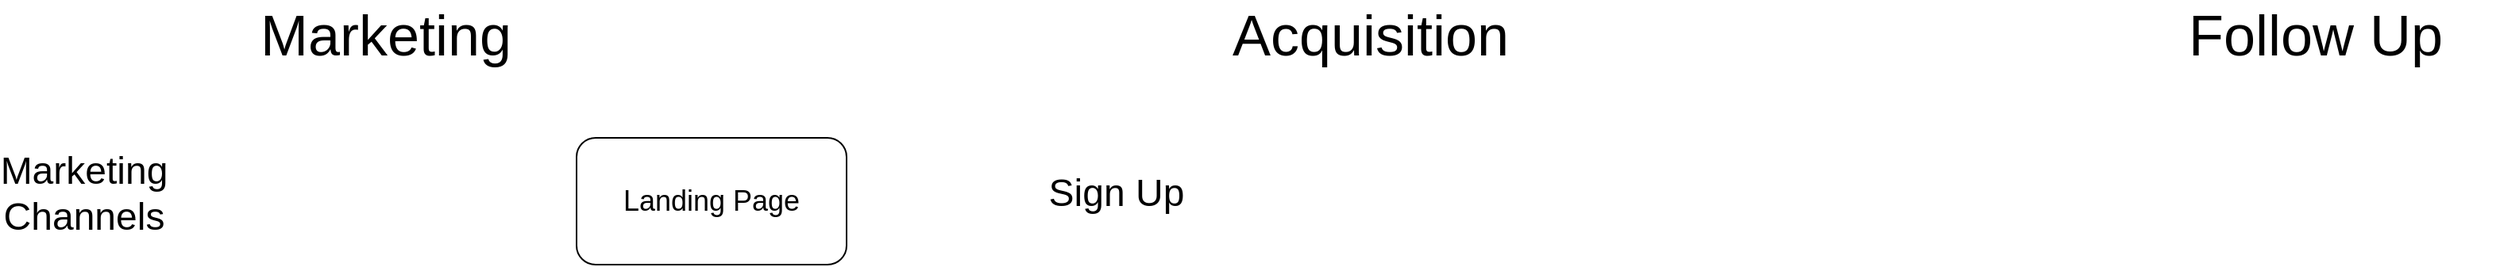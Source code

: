 <mxfile version="25.0.3">
  <diagram name="Page-1" id="srv6Nt3DbwOaIAXr_QOI">
    <mxGraphModel dx="2733" dy="1269" grid="1" gridSize="10" guides="1" tooltips="1" connect="1" arrows="1" fold="1" page="1" pageScale="1" pageWidth="1100" pageHeight="850" math="0" shadow="0">
      <root>
        <mxCell id="0" />
        <mxCell id="1" parent="0" />
        <mxCell id="-7WyKjTnlyV4lwFMVizJ-1" value="&lt;font style=&quot;font-size: 36px;&quot;&gt;Marketing&lt;/font&gt;" style="text;strokeColor=none;align=center;fillColor=none;html=1;verticalAlign=middle;whiteSpace=wrap;rounded=0;" vertex="1" parent="1">
          <mxGeometry x="-630" y="190" width="60" height="30" as="geometry" />
        </mxCell>
        <mxCell id="-7WyKjTnlyV4lwFMVizJ-2" value="&lt;font style=&quot;font-size: 24px;&quot;&gt;Sign Up&lt;/font&gt;" style="text;strokeColor=none;align=center;fillColor=none;html=1;verticalAlign=middle;whiteSpace=wrap;rounded=0;" vertex="1" parent="1">
          <mxGeometry x="-190" y="290" width="100" height="30" as="geometry" />
        </mxCell>
        <mxCell id="-7WyKjTnlyV4lwFMVizJ-5" value="&lt;font style=&quot;font-size: 36px;&quot;&gt;Acquisition&lt;/font&gt;" style="text;strokeColor=none;align=center;fillColor=none;html=1;verticalAlign=middle;whiteSpace=wrap;rounded=0;" vertex="1" parent="1">
          <mxGeometry x="-10" y="190" width="60" height="30" as="geometry" />
        </mxCell>
        <mxCell id="-7WyKjTnlyV4lwFMVizJ-6" value="&lt;font style=&quot;font-size: 36px;&quot;&gt;Follow Up&lt;/font&gt;" style="text;strokeColor=none;align=center;fillColor=none;html=1;verticalAlign=middle;whiteSpace=wrap;rounded=0;" vertex="1" parent="1">
          <mxGeometry x="500" y="190" width="230" height="30" as="geometry" />
        </mxCell>
        <mxCell id="-7WyKjTnlyV4lwFMVizJ-8" value="&lt;font style=&quot;font-size: 24px;&quot;&gt;Marketing Channels&lt;/font&gt;" style="text;strokeColor=none;align=center;fillColor=none;html=1;verticalAlign=middle;whiteSpace=wrap;rounded=0;" vertex="1" parent="1">
          <mxGeometry x="-840" y="290" width="100" height="30" as="geometry" />
        </mxCell>
        <mxCell id="-7WyKjTnlyV4lwFMVizJ-12" value="&lt;font style=&quot;font-size: 18px;&quot;&gt;Landing Page&lt;/font&gt;" style="rounded=1;whiteSpace=wrap;html=1;" vertex="1" parent="1">
          <mxGeometry x="-480" y="270" width="170" height="80" as="geometry" />
        </mxCell>
      </root>
    </mxGraphModel>
  </diagram>
</mxfile>
